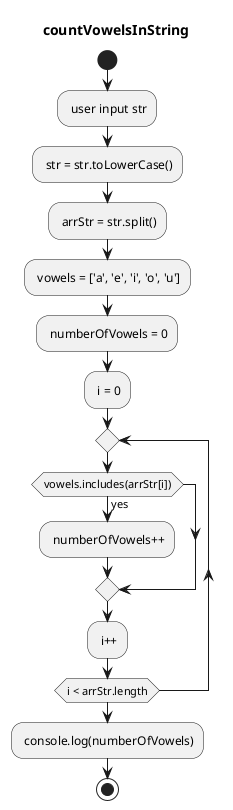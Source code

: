 @startuml countVowelsInString
title countVowelsInString
start
: user input str;
: str = str.toLowerCase();
: arrStr = str.split();
: vowels = ['a', 'e', 'i', 'o', 'u'];
: numberOfVowels = 0;
: i = 0;
repeat
if (vowels.includes(arrStr[i])) then (yes)
    : numberOfVowels++;
endif
: i++;
repeat while (i < arrStr.length)
: console.log(numberOfVowels);
stop
@enduml